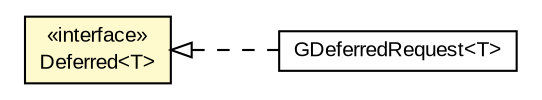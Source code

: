 #!/usr/local/bin/dot
#
# Class diagram 
# Generated by UMLGraph version R5_6-24-gf6e263 (http://www.umlgraph.org/)
#

digraph G {
	edge [fontname="arial",fontsize=10,labelfontname="arial",labelfontsize=10];
	node [fontname="arial",fontsize=10,shape=plaintext];
	nodesep=0.25;
	ranksep=0.5;
	rankdir=LR;
	// io.reinert.requestor.deferred.Deferred<T>
	c3028 [label=<<table title="io.reinert.requestor.deferred.Deferred" border="0" cellborder="1" cellspacing="0" cellpadding="2" port="p" bgcolor="lemonChiffon" href="./Deferred.html">
		<tr><td><table border="0" cellspacing="0" cellpadding="1">
<tr><td align="center" balign="center"> &#171;interface&#187; </td></tr>
<tr><td align="center" balign="center"> Deferred&lt;T&gt; </td></tr>
		</table></td></tr>
		</table>>, URL="./Deferred.html", fontname="arial", fontcolor="black", fontsize=10.0];
	// io.reinert.requestor.gdeferred.GDeferredRequest<T>
	c3085 [label=<<table title="io.reinert.requestor.gdeferred.GDeferredRequest" border="0" cellborder="1" cellspacing="0" cellpadding="2" port="p" href="../gdeferred/GDeferredRequest.html">
		<tr><td><table border="0" cellspacing="0" cellpadding="1">
<tr><td align="center" balign="center"> GDeferredRequest&lt;T&gt; </td></tr>
		</table></td></tr>
		</table>>, URL="../gdeferred/GDeferredRequest.html", fontname="arial", fontcolor="black", fontsize=10.0];
	//io.reinert.requestor.gdeferred.GDeferredRequest<T> implements io.reinert.requestor.deferred.Deferred<T>
	c3028:p -> c3085:p [dir=back,arrowtail=empty,style=dashed];
}

